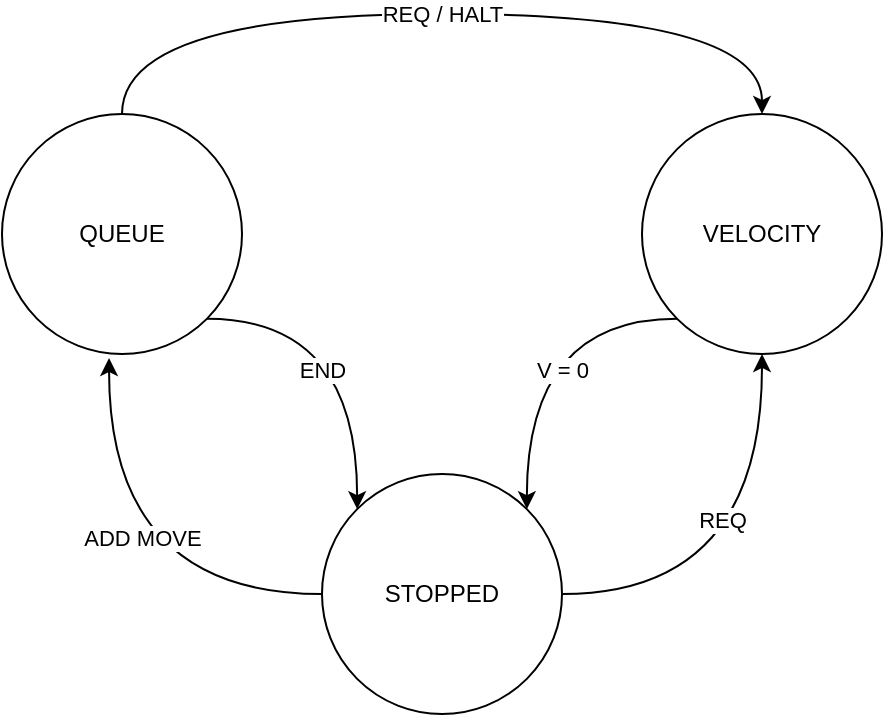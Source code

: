 <mxfile version="20.6.2" type="device"><diagram id="n01Au_zIELJkz_UxRr0y" name="state-machines"><mxGraphModel dx="1185" dy="696" grid="1" gridSize="10" guides="1" tooltips="1" connect="1" arrows="1" fold="1" page="1" pageScale="1" pageWidth="1920" pageHeight="1200" math="0" shadow="0"><root><mxCell id="0"/><mxCell id="1" parent="0"/><mxCell id="irfnbmtgp2ocbDRxy5dz-7" value="V = 0" style="edgeStyle=orthogonalEdgeStyle;curved=1;rounded=0;orthogonalLoop=1;jettySize=auto;html=1;exitX=0;exitY=1;exitDx=0;exitDy=0;entryX=1;entryY=0;entryDx=0;entryDy=0;" edge="1" parent="1" source="irfnbmtgp2ocbDRxy5dz-1" target="irfnbmtgp2ocbDRxy5dz-3"><mxGeometry x="0.185" y="18" relative="1" as="geometry"><mxPoint as="offset"/></mxGeometry></mxCell><mxCell id="irfnbmtgp2ocbDRxy5dz-1" value="VELOCITY" style="ellipse;whiteSpace=wrap;html=1;" vertex="1" parent="1"><mxGeometry x="390" y="100" width="120" height="120" as="geometry"/></mxCell><mxCell id="irfnbmtgp2ocbDRxy5dz-8" value="END" style="edgeStyle=orthogonalEdgeStyle;curved=1;rounded=0;orthogonalLoop=1;jettySize=auto;html=1;exitX=1;exitY=1;exitDx=0;exitDy=0;entryX=0;entryY=0;entryDx=0;entryDy=0;" edge="1" parent="1" source="irfnbmtgp2ocbDRxy5dz-2" target="irfnbmtgp2ocbDRxy5dz-3"><mxGeometry x="0.185" y="-18" relative="1" as="geometry"><mxPoint as="offset"/></mxGeometry></mxCell><mxCell id="irfnbmtgp2ocbDRxy5dz-11" value="REQ / HALT" style="edgeStyle=orthogonalEdgeStyle;curved=1;rounded=0;orthogonalLoop=1;jettySize=auto;html=1;exitX=0.5;exitY=0;exitDx=0;exitDy=0;entryX=0.5;entryY=0;entryDx=0;entryDy=0;" edge="1" parent="1" source="irfnbmtgp2ocbDRxy5dz-2" target="irfnbmtgp2ocbDRxy5dz-1"><mxGeometry relative="1" as="geometry"><Array as="points"><mxPoint x="130" y="50"/><mxPoint x="450" y="50"/></Array></mxGeometry></mxCell><mxCell id="irfnbmtgp2ocbDRxy5dz-2" value="QUEUE" style="ellipse;whiteSpace=wrap;html=1;" vertex="1" parent="1"><mxGeometry x="70" y="100" width="120" height="120" as="geometry"/></mxCell><mxCell id="irfnbmtgp2ocbDRxy5dz-4" value="ADD MOVE" style="edgeStyle=orthogonalEdgeStyle;rounded=0;orthogonalLoop=1;jettySize=auto;html=1;exitX=0;exitY=0.5;exitDx=0;exitDy=0;entryX=0.446;entryY=1.017;entryDx=0;entryDy=0;entryPerimeter=0;curved=1;" edge="1" parent="1" source="irfnbmtgp2ocbDRxy5dz-3" target="irfnbmtgp2ocbDRxy5dz-2"><mxGeometry x="0.199" y="-16" relative="1" as="geometry"><mxPoint as="offset"/></mxGeometry></mxCell><mxCell id="irfnbmtgp2ocbDRxy5dz-6" value="REQ" style="edgeStyle=orthogonalEdgeStyle;curved=1;rounded=0;orthogonalLoop=1;jettySize=auto;html=1;exitX=1;exitY=0.5;exitDx=0;exitDy=0;entryX=0.5;entryY=1;entryDx=0;entryDy=0;" edge="1" parent="1" source="irfnbmtgp2ocbDRxy5dz-3" target="irfnbmtgp2ocbDRxy5dz-1"><mxGeometry x="0.25" y="20" relative="1" as="geometry"><mxPoint as="offset"/></mxGeometry></mxCell><mxCell id="irfnbmtgp2ocbDRxy5dz-3" value="STOPPED" style="ellipse;whiteSpace=wrap;html=1;" vertex="1" parent="1"><mxGeometry x="230" y="280" width="120" height="120" as="geometry"/></mxCell></root></mxGraphModel></diagram></mxfile>